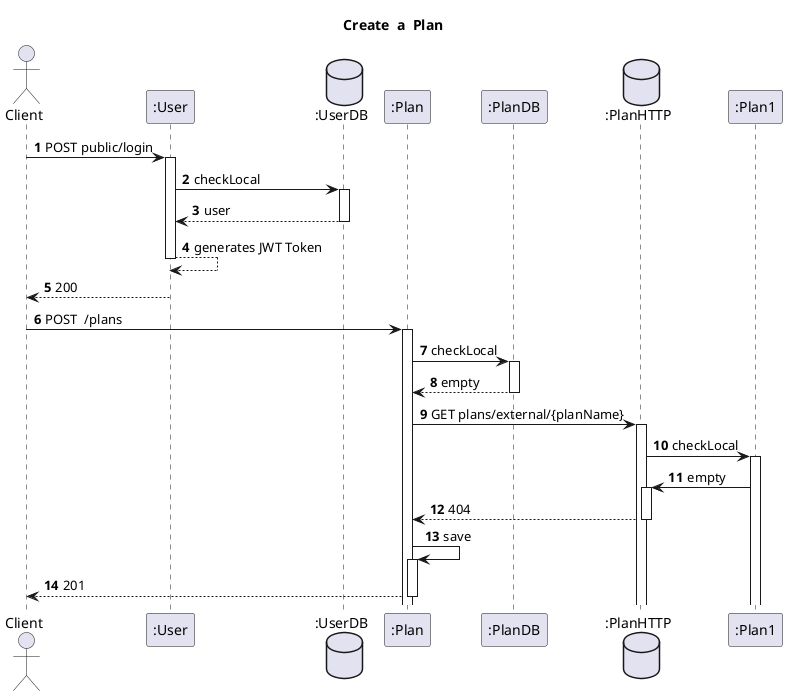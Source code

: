 @startuml
'https://plantuml.com/sequence-diagram
autoactivate on
autonumber
title  Create  a  Plan

autonumber

actor "Client" as Ac
participant ":User" as User
database ":UserDB" as Udb

participant ":Plan" as Plan
participant ":PlanDB" as PDB
database ":PlanHTTP" as PHTTP
participant ":Plan1" as Plan1



Ac->User: POST public/login
User->Udb:checkLocal
Udb-->User:user
User-->User:generates JWT Token
User-->Ac:200
Ac->Plan:POST  /plans
Plan->PDB:checkLocal
PDB-->Plan:empty

Plan->PHTTP:GET plans/external/{planName}
PHTTP->Plan1:checkLocal
Plan1->PHTTP:empty
PHTTP-->Plan:404
Plan->Plan:save
Plan-->Ac:201




@enduml
